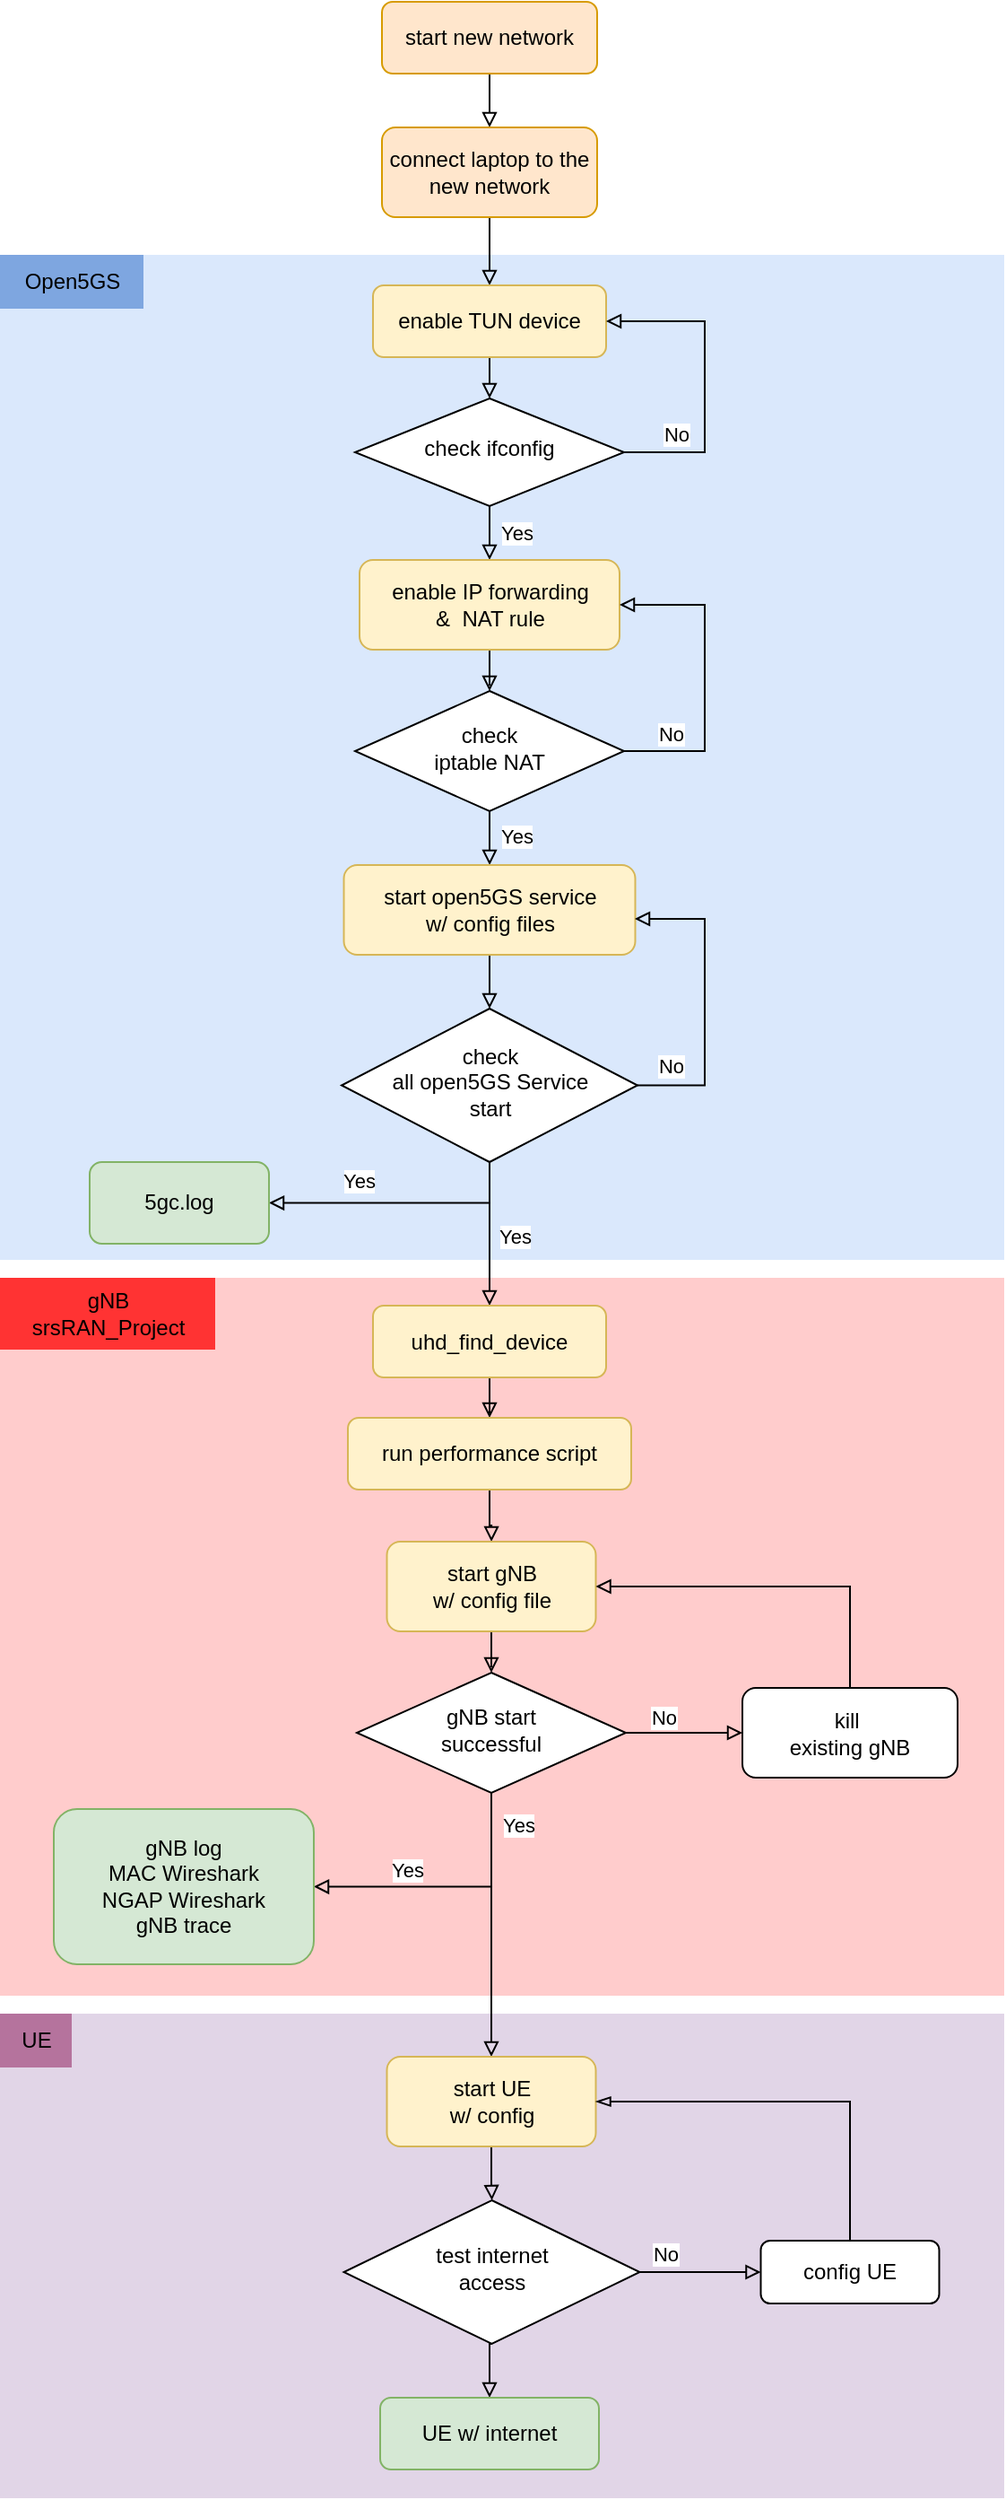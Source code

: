 <mxfile version="24.3.1" type="device">
  <diagram id="C5RBs43oDa-KdzZeNtuy" name="Page-1">
    <mxGraphModel dx="1114" dy="642" grid="1" gridSize="10" guides="1" tooltips="1" connect="1" arrows="1" fold="1" page="1" pageScale="1" pageWidth="827" pageHeight="1169" math="0" shadow="0">
      <root>
        <mxCell id="WIyWlLk6GJQsqaUBKTNV-0" />
        <mxCell id="WIyWlLk6GJQsqaUBKTNV-1" parent="WIyWlLk6GJQsqaUBKTNV-0" />
        <mxCell id="SkYOXdB6ktaihSJoesc6-59" value="" style="group" vertex="1" connectable="0" parent="WIyWlLk6GJQsqaUBKTNV-1">
          <mxGeometry y="19" width="560" height="1391" as="geometry" />
        </mxCell>
        <mxCell id="M3zcWdmuoQv2XmHBQKJG-123" value="" style="rounded=0;whiteSpace=wrap;html=1;fillColor=#e1d5e7;strokeColor=none;fillStyle=solid;" vertex="1" parent="SkYOXdB6ktaihSJoesc6-59">
          <mxGeometry y="1121" width="560" height="270" as="geometry" />
        </mxCell>
        <mxCell id="M3zcWdmuoQv2XmHBQKJG-121" value="" style="rounded=0;whiteSpace=wrap;html=1;fillColor=#FFCCCC;strokeColor=none;fillStyle=solid;" vertex="1" parent="SkYOXdB6ktaihSJoesc6-59">
          <mxGeometry y="711" width="560" height="400" as="geometry" />
        </mxCell>
        <mxCell id="M3zcWdmuoQv2XmHBQKJG-118" value="" style="rounded=0;whiteSpace=wrap;html=1;fillColor=#dae8fc;strokeColor=none;fillStyle=solid;" vertex="1" parent="SkYOXdB6ktaihSJoesc6-59">
          <mxGeometry y="141" width="560" height="560" as="geometry" />
        </mxCell>
        <mxCell id="M3zcWdmuoQv2XmHBQKJG-2" style="edgeStyle=orthogonalEdgeStyle;rounded=0;orthogonalLoop=1;jettySize=auto;html=1;exitX=0.5;exitY=1;exitDx=0;exitDy=0;endArrow=block;endFill=0;" edge="1" parent="SkYOXdB6ktaihSJoesc6-59" source="WIyWlLk6GJQsqaUBKTNV-3" target="M3zcWdmuoQv2XmHBQKJG-0">
          <mxGeometry relative="1" as="geometry" />
        </mxCell>
        <mxCell id="WIyWlLk6GJQsqaUBKTNV-3" value="start new network" style="rounded=1;whiteSpace=wrap;html=1;fontSize=12;glass=0;strokeWidth=1;shadow=0;fillColor=#ffe6cc;strokeColor=#d79b00;" parent="SkYOXdB6ktaihSJoesc6-59" vertex="1">
          <mxGeometry x="213" width="120" height="40" as="geometry" />
        </mxCell>
        <mxCell id="M3zcWdmuoQv2XmHBQKJG-28" style="edgeStyle=orthogonalEdgeStyle;rounded=0;orthogonalLoop=1;jettySize=auto;html=1;exitX=0.5;exitY=1;exitDx=0;exitDy=0;entryX=0.5;entryY=0;entryDx=0;entryDy=0;endArrow=block;endFill=0;" edge="1" parent="SkYOXdB6ktaihSJoesc6-59" source="M3zcWdmuoQv2XmHBQKJG-0" target="M3zcWdmuoQv2XmHBQKJG-4">
          <mxGeometry relative="1" as="geometry" />
        </mxCell>
        <mxCell id="M3zcWdmuoQv2XmHBQKJG-0" value="connect laptop to the new network" style="rounded=1;whiteSpace=wrap;html=1;fontSize=12;glass=0;strokeWidth=1;shadow=0;fillColor=#ffe6cc;strokeColor=#d79b00;" vertex="1" parent="SkYOXdB6ktaihSJoesc6-59">
          <mxGeometry x="213" y="70" width="120" height="50" as="geometry" />
        </mxCell>
        <mxCell id="M3zcWdmuoQv2XmHBQKJG-6" style="edgeStyle=orthogonalEdgeStyle;rounded=0;orthogonalLoop=1;jettySize=auto;html=1;exitX=0.5;exitY=1;exitDx=0;exitDy=0;entryX=0.5;entryY=0;entryDx=0;entryDy=0;endArrow=block;endFill=0;" edge="1" parent="SkYOXdB6ktaihSJoesc6-59" source="M3zcWdmuoQv2XmHBQKJG-4" target="M3zcWdmuoQv2XmHBQKJG-5">
          <mxGeometry relative="1" as="geometry" />
        </mxCell>
        <mxCell id="M3zcWdmuoQv2XmHBQKJG-4" value="enable TUN device" style="rounded=1;whiteSpace=wrap;html=1;fontSize=12;glass=0;strokeWidth=1;shadow=0;fillColor=#fff2cc;strokeColor=#d6b656;" vertex="1" parent="SkYOXdB6ktaihSJoesc6-59">
          <mxGeometry x="208" y="158" width="130" height="40" as="geometry" />
        </mxCell>
        <mxCell id="M3zcWdmuoQv2XmHBQKJG-26" style="edgeStyle=orthogonalEdgeStyle;rounded=0;orthogonalLoop=1;jettySize=auto;html=1;exitX=0.5;exitY=1;exitDx=0;exitDy=0;endArrow=block;endFill=0;" edge="1" parent="SkYOXdB6ktaihSJoesc6-59" source="M3zcWdmuoQv2XmHBQKJG-5" target="M3zcWdmuoQv2XmHBQKJG-41">
          <mxGeometry relative="1" as="geometry">
            <mxPoint x="273" y="311" as="targetPoint" />
          </mxGeometry>
        </mxCell>
        <mxCell id="M3zcWdmuoQv2XmHBQKJG-29" value="Yes" style="edgeLabel;html=1;align=center;verticalAlign=middle;resizable=0;points=[];" vertex="1" connectable="0" parent="M3zcWdmuoQv2XmHBQKJG-26">
          <mxGeometry x="-0.241" y="-1" relative="1" as="geometry">
            <mxPoint x="16" y="-4" as="offset" />
          </mxGeometry>
        </mxCell>
        <mxCell id="M3zcWdmuoQv2XmHBQKJG-36" style="edgeStyle=orthogonalEdgeStyle;rounded=0;orthogonalLoop=1;jettySize=auto;html=1;exitX=1;exitY=0.5;exitDx=0;exitDy=0;entryX=1;entryY=0.5;entryDx=0;entryDy=0;endArrow=block;endFill=0;" edge="1" parent="SkYOXdB6ktaihSJoesc6-59" source="M3zcWdmuoQv2XmHBQKJG-5" target="M3zcWdmuoQv2XmHBQKJG-4">
          <mxGeometry relative="1" as="geometry">
            <Array as="points">
              <mxPoint x="393" y="251" />
              <mxPoint x="393" y="178" />
            </Array>
          </mxGeometry>
        </mxCell>
        <mxCell id="M3zcWdmuoQv2XmHBQKJG-37" value="No" style="edgeLabel;html=1;align=center;verticalAlign=middle;resizable=0;points=[];" vertex="1" connectable="0" parent="M3zcWdmuoQv2XmHBQKJG-36">
          <mxGeometry x="-0.393" y="-2" relative="1" as="geometry">
            <mxPoint x="-18" y="-3" as="offset" />
          </mxGeometry>
        </mxCell>
        <mxCell id="M3zcWdmuoQv2XmHBQKJG-5" value="check ifconfig" style="rhombus;whiteSpace=wrap;html=1;shadow=0;fontFamily=Helvetica;fontSize=12;align=center;strokeWidth=1;spacing=6;spacingTop=-4;" vertex="1" parent="SkYOXdB6ktaihSJoesc6-59">
          <mxGeometry x="198" y="221" width="150" height="60" as="geometry" />
        </mxCell>
        <mxCell id="M3zcWdmuoQv2XmHBQKJG-64" style="edgeStyle=orthogonalEdgeStyle;rounded=0;orthogonalLoop=1;jettySize=auto;html=1;exitX=0.5;exitY=1;exitDx=0;exitDy=0;endArrow=block;endFill=0;" edge="1" parent="SkYOXdB6ktaihSJoesc6-59" source="M3zcWdmuoQv2XmHBQKJG-41" target="M3zcWdmuoQv2XmHBQKJG-52">
          <mxGeometry relative="1" as="geometry" />
        </mxCell>
        <mxCell id="M3zcWdmuoQv2XmHBQKJG-41" value="&lt;div&gt;enable IP forwarding&lt;/div&gt;&lt;div&gt;&amp;amp;&amp;nbsp; NAT rule&lt;br&gt;&lt;/div&gt;" style="rounded=1;whiteSpace=wrap;html=1;fontSize=12;glass=0;strokeWidth=1;shadow=0;fillColor=#fff2cc;strokeColor=#d6b656;" vertex="1" parent="SkYOXdB6ktaihSJoesc6-59">
          <mxGeometry x="200.5" y="311" width="145" height="50" as="geometry" />
        </mxCell>
        <mxCell id="M3zcWdmuoQv2XmHBQKJG-48" style="edgeStyle=orthogonalEdgeStyle;rounded=0;orthogonalLoop=1;jettySize=auto;html=1;exitX=0.5;exitY=1;exitDx=0;exitDy=0;endArrow=block;endFill=0;" edge="1" parent="SkYOXdB6ktaihSJoesc6-59" source="M3zcWdmuoQv2XmHBQKJG-52" target="M3zcWdmuoQv2XmHBQKJG-57">
          <mxGeometry relative="1" as="geometry">
            <mxPoint x="273" y="474" as="targetPoint" />
          </mxGeometry>
        </mxCell>
        <mxCell id="M3zcWdmuoQv2XmHBQKJG-49" value="Yes" style="edgeLabel;html=1;align=center;verticalAlign=middle;resizable=0;points=[];" vertex="1" connectable="0" parent="M3zcWdmuoQv2XmHBQKJG-48">
          <mxGeometry x="-0.241" y="-1" relative="1" as="geometry">
            <mxPoint x="16" y="2" as="offset" />
          </mxGeometry>
        </mxCell>
        <mxCell id="M3zcWdmuoQv2XmHBQKJG-53" style="edgeStyle=orthogonalEdgeStyle;rounded=0;orthogonalLoop=1;jettySize=auto;html=1;exitX=1;exitY=0.5;exitDx=0;exitDy=0;entryX=1;entryY=0.5;entryDx=0;entryDy=0;endArrow=block;endFill=0;" edge="1" parent="SkYOXdB6ktaihSJoesc6-59" source="M3zcWdmuoQv2XmHBQKJG-52" target="M3zcWdmuoQv2XmHBQKJG-41">
          <mxGeometry relative="1" as="geometry">
            <Array as="points">
              <mxPoint x="393" y="418" />
              <mxPoint x="393" y="336" />
            </Array>
          </mxGeometry>
        </mxCell>
        <mxCell id="M3zcWdmuoQv2XmHBQKJG-55" value="No" style="edgeLabel;html=1;align=center;verticalAlign=middle;resizable=0;points=[];" vertex="1" connectable="0" parent="M3zcWdmuoQv2XmHBQKJG-53">
          <mxGeometry x="-0.683" y="3" relative="1" as="geometry">
            <mxPoint x="-2" y="-7" as="offset" />
          </mxGeometry>
        </mxCell>
        <mxCell id="M3zcWdmuoQv2XmHBQKJG-52" value="&lt;div&gt;check &lt;br&gt;&lt;/div&gt;&lt;div&gt;iptable NAT&lt;br&gt;&lt;/div&gt;" style="rhombus;whiteSpace=wrap;html=1;shadow=0;fontFamily=Helvetica;fontSize=12;align=center;strokeWidth=1;spacing=6;spacingTop=-4;" vertex="1" parent="SkYOXdB6ktaihSJoesc6-59">
          <mxGeometry x="198" y="384" width="150" height="67" as="geometry" />
        </mxCell>
        <mxCell id="M3zcWdmuoQv2XmHBQKJG-66" style="edgeStyle=orthogonalEdgeStyle;rounded=0;orthogonalLoop=1;jettySize=auto;html=1;exitX=0.5;exitY=1;exitDx=0;exitDy=0;endArrow=block;endFill=0;" edge="1" parent="SkYOXdB6ktaihSJoesc6-59" source="M3zcWdmuoQv2XmHBQKJG-57" target="M3zcWdmuoQv2XmHBQKJG-65">
          <mxGeometry relative="1" as="geometry" />
        </mxCell>
        <mxCell id="M3zcWdmuoQv2XmHBQKJG-57" value="&lt;div&gt;start open5GS service&lt;/div&gt;&lt;div&gt;w/ config files&lt;br&gt;&lt;/div&gt;" style="rounded=1;whiteSpace=wrap;html=1;fontSize=12;glass=0;strokeWidth=1;shadow=0;fillColor=#fff2cc;strokeColor=#d6b656;" vertex="1" parent="SkYOXdB6ktaihSJoesc6-59">
          <mxGeometry x="191.75" y="481" width="162.5" height="50" as="geometry" />
        </mxCell>
        <mxCell id="M3zcWdmuoQv2XmHBQKJG-67" style="edgeStyle=orthogonalEdgeStyle;rounded=0;orthogonalLoop=1;jettySize=auto;html=1;exitX=1;exitY=0.5;exitDx=0;exitDy=0;endArrow=block;endFill=0;" edge="1" parent="SkYOXdB6ktaihSJoesc6-59" source="M3zcWdmuoQv2XmHBQKJG-65">
          <mxGeometry relative="1" as="geometry">
            <mxPoint x="354" y="511" as="targetPoint" />
            <Array as="points">
              <mxPoint x="393" y="604" />
              <mxPoint x="393" y="511" />
            </Array>
          </mxGeometry>
        </mxCell>
        <mxCell id="M3zcWdmuoQv2XmHBQKJG-78" style="edgeStyle=orthogonalEdgeStyle;rounded=0;orthogonalLoop=1;jettySize=auto;html=1;exitX=0.5;exitY=1;exitDx=0;exitDy=0;entryX=0.5;entryY=0;entryDx=0;entryDy=0;endArrow=block;endFill=0;" edge="1" parent="SkYOXdB6ktaihSJoesc6-59" source="M3zcWdmuoQv2XmHBQKJG-65" target="M3zcWdmuoQv2XmHBQKJG-72">
          <mxGeometry relative="1" as="geometry">
            <mxPoint x="273" y="700.5" as="targetPoint" />
          </mxGeometry>
        </mxCell>
        <mxCell id="M3zcWdmuoQv2XmHBQKJG-92" value="Yes" style="edgeLabel;html=1;align=center;verticalAlign=middle;resizable=0;points=[];" vertex="1" connectable="0" parent="M3zcWdmuoQv2XmHBQKJG-78">
          <mxGeometry x="0.188" relative="1" as="geometry">
            <mxPoint x="14" y="-6" as="offset" />
          </mxGeometry>
        </mxCell>
        <mxCell id="M3zcWdmuoQv2XmHBQKJG-96" style="edgeStyle=orthogonalEdgeStyle;rounded=0;orthogonalLoop=1;jettySize=auto;html=1;exitX=0.5;exitY=1;exitDx=0;exitDy=0;entryX=1;entryY=0.5;entryDx=0;entryDy=0;endArrow=block;endFill=0;" edge="1" parent="SkYOXdB6ktaihSJoesc6-59" source="M3zcWdmuoQv2XmHBQKJG-65" target="M3zcWdmuoQv2XmHBQKJG-94">
          <mxGeometry relative="1" as="geometry">
            <Array as="points">
              <mxPoint x="273" y="669" />
            </Array>
          </mxGeometry>
        </mxCell>
        <mxCell id="M3zcWdmuoQv2XmHBQKJG-97" value="Yes" style="edgeLabel;html=1;align=center;verticalAlign=middle;resizable=0;points=[];" vertex="1" connectable="0" parent="M3zcWdmuoQv2XmHBQKJG-96">
          <mxGeometry x="-0.12" y="-2" relative="1" as="geometry">
            <mxPoint x="-32" y="-11" as="offset" />
          </mxGeometry>
        </mxCell>
        <mxCell id="M3zcWdmuoQv2XmHBQKJG-65" value="&lt;div&gt;check&lt;/div&gt;&lt;div&gt;all open5GS Service &lt;br&gt;&lt;/div&gt;&lt;div&gt;start&lt;br&gt;&lt;/div&gt;" style="rhombus;whiteSpace=wrap;html=1;shadow=0;fontFamily=Helvetica;fontSize=12;align=center;strokeWidth=1;spacing=6;spacingTop=-4;" vertex="1" parent="SkYOXdB6ktaihSJoesc6-59">
          <mxGeometry x="190.5" y="561" width="165" height="85.5" as="geometry" />
        </mxCell>
        <mxCell id="M3zcWdmuoQv2XmHBQKJG-68" value="No" style="edgeLabel;html=1;align=center;verticalAlign=middle;resizable=0;points=[];" vertex="1" connectable="0" parent="SkYOXdB6ktaihSJoesc6-59">
          <mxGeometry x="374.167" y="593.0" as="geometry" />
        </mxCell>
        <mxCell id="M3zcWdmuoQv2XmHBQKJG-71" style="edgeStyle=orthogonalEdgeStyle;rounded=0;orthogonalLoop=1;jettySize=auto;html=1;exitX=0.5;exitY=1;exitDx=0;exitDy=0;endArrow=block;endFill=0;" edge="1" parent="SkYOXdB6ktaihSJoesc6-59" source="M3zcWdmuoQv2XmHBQKJG-72" target="M3zcWdmuoQv2XmHBQKJG-79">
          <mxGeometry relative="1" as="geometry">
            <mxPoint x="273" y="789.5" as="targetPoint" />
          </mxGeometry>
        </mxCell>
        <mxCell id="M3zcWdmuoQv2XmHBQKJG-72" value="uhd_find_device" style="rounded=1;whiteSpace=wrap;html=1;fontSize=12;glass=0;strokeWidth=1;shadow=0;fillColor=#fff2cc;strokeColor=#d6b656;" vertex="1" parent="SkYOXdB6ktaihSJoesc6-59">
          <mxGeometry x="208" y="726.5" width="130" height="40" as="geometry" />
        </mxCell>
        <mxCell id="M3zcWdmuoQv2XmHBQKJG-99" style="edgeStyle=orthogonalEdgeStyle;rounded=0;orthogonalLoop=1;jettySize=auto;html=1;exitX=0.5;exitY=1;exitDx=0;exitDy=0;endArrow=block;endFill=0;" edge="1" parent="SkYOXdB6ktaihSJoesc6-59" source="M3zcWdmuoQv2XmHBQKJG-79" target="M3zcWdmuoQv2XmHBQKJG-82">
          <mxGeometry relative="1" as="geometry" />
        </mxCell>
        <mxCell id="M3zcWdmuoQv2XmHBQKJG-79" value="run performance script" style="rounded=1;whiteSpace=wrap;html=1;fontSize=12;glass=0;strokeWidth=1;shadow=0;fillColor=#fff2cc;strokeColor=#d6b656;" vertex="1" parent="SkYOXdB6ktaihSJoesc6-59">
          <mxGeometry x="194" y="789" width="158" height="40" as="geometry" />
        </mxCell>
        <mxCell id="M3zcWdmuoQv2XmHBQKJG-81" style="edgeStyle=orthogonalEdgeStyle;rounded=0;orthogonalLoop=1;jettySize=auto;html=1;exitX=0.5;exitY=1;exitDx=0;exitDy=0;endArrow=block;endFill=0;" edge="1" parent="SkYOXdB6ktaihSJoesc6-59" source="M3zcWdmuoQv2XmHBQKJG-82" target="M3zcWdmuoQv2XmHBQKJG-87">
          <mxGeometry relative="1" as="geometry" />
        </mxCell>
        <mxCell id="M3zcWdmuoQv2XmHBQKJG-82" value="&lt;div&gt;start gNB&lt;/div&gt;&lt;div&gt;w/ config file&lt;br&gt;&lt;/div&gt;" style="rounded=1;whiteSpace=wrap;html=1;fontSize=12;glass=0;strokeWidth=1;shadow=0;fillColor=#fff2cc;strokeColor=#d6b656;" vertex="1" parent="SkYOXdB6ktaihSJoesc6-59">
          <mxGeometry x="215.75" y="858" width="116.5" height="50" as="geometry" />
        </mxCell>
        <mxCell id="M3zcWdmuoQv2XmHBQKJG-83" style="edgeStyle=orthogonalEdgeStyle;rounded=0;orthogonalLoop=1;jettySize=auto;html=1;exitX=0.5;exitY=1;exitDx=0;exitDy=0;endArrow=block;endFill=0;entryX=0.5;entryY=0;entryDx=0;entryDy=0;" edge="1" parent="SkYOXdB6ktaihSJoesc6-59" source="M3zcWdmuoQv2XmHBQKJG-87" target="M3zcWdmuoQv2XmHBQKJG-105">
          <mxGeometry relative="1" as="geometry">
            <mxPoint x="273.053" y="1107" as="targetPoint" />
          </mxGeometry>
        </mxCell>
        <mxCell id="M3zcWdmuoQv2XmHBQKJG-89" style="edgeStyle=orthogonalEdgeStyle;rounded=0;orthogonalLoop=1;jettySize=auto;html=1;exitX=1;exitY=0.5;exitDx=0;exitDy=0;endArrow=block;endFill=0;" edge="1" parent="SkYOXdB6ktaihSJoesc6-59" source="M3zcWdmuoQv2XmHBQKJG-87" target="M3zcWdmuoQv2XmHBQKJG-88">
          <mxGeometry relative="1" as="geometry" />
        </mxCell>
        <mxCell id="M3zcWdmuoQv2XmHBQKJG-90" value="No" style="edgeLabel;html=1;align=center;verticalAlign=middle;resizable=0;points=[];" vertex="1" connectable="0" parent="M3zcWdmuoQv2XmHBQKJG-89">
          <mxGeometry x="-0.031" y="-4" relative="1" as="geometry">
            <mxPoint x="-11" y="-13" as="offset" />
          </mxGeometry>
        </mxCell>
        <mxCell id="M3zcWdmuoQv2XmHBQKJG-101" style="edgeStyle=orthogonalEdgeStyle;rounded=0;orthogonalLoop=1;jettySize=auto;html=1;exitX=0.5;exitY=1;exitDx=0;exitDy=0;entryX=1;entryY=0.5;entryDx=0;entryDy=0;endArrow=block;endFill=0;" edge="1" parent="SkYOXdB6ktaihSJoesc6-59" source="M3zcWdmuoQv2XmHBQKJG-87" target="M3zcWdmuoQv2XmHBQKJG-100">
          <mxGeometry relative="1" as="geometry" />
        </mxCell>
        <mxCell id="M3zcWdmuoQv2XmHBQKJG-103" value="Yes" style="edgeLabel;html=1;align=center;verticalAlign=middle;resizable=0;points=[];" vertex="1" connectable="0" parent="M3zcWdmuoQv2XmHBQKJG-101">
          <mxGeometry x="-0.557" y="1" relative="1" as="geometry">
            <mxPoint x="14" y="-16" as="offset" />
          </mxGeometry>
        </mxCell>
        <mxCell id="M3zcWdmuoQv2XmHBQKJG-104" value="Yes" style="edgeLabel;html=1;align=center;verticalAlign=middle;resizable=0;points=[];" vertex="1" connectable="0" parent="M3zcWdmuoQv2XmHBQKJG-101">
          <mxGeometry x="0.112" y="3" relative="1" as="geometry">
            <mxPoint x="-16" y="-13" as="offset" />
          </mxGeometry>
        </mxCell>
        <mxCell id="M3zcWdmuoQv2XmHBQKJG-87" value="&lt;div&gt;gNB start&lt;/div&gt;&lt;div&gt;successful&lt;br&gt;&lt;/div&gt;" style="rhombus;whiteSpace=wrap;html=1;shadow=0;fontFamily=Helvetica;fontSize=12;align=center;strokeWidth=1;spacing=6;spacingTop=-4;" vertex="1" parent="SkYOXdB6ktaihSJoesc6-59">
          <mxGeometry x="199" y="931" width="150" height="67" as="geometry" />
        </mxCell>
        <mxCell id="M3zcWdmuoQv2XmHBQKJG-91" style="edgeStyle=orthogonalEdgeStyle;rounded=0;orthogonalLoop=1;jettySize=auto;html=1;exitX=0.5;exitY=0;exitDx=0;exitDy=0;entryX=1;entryY=0.5;entryDx=0;entryDy=0;endArrow=block;endFill=0;" edge="1" parent="SkYOXdB6ktaihSJoesc6-59" source="M3zcWdmuoQv2XmHBQKJG-88" target="M3zcWdmuoQv2XmHBQKJG-82">
          <mxGeometry relative="1" as="geometry" />
        </mxCell>
        <mxCell id="M3zcWdmuoQv2XmHBQKJG-88" value="&lt;div&gt;kill&amp;nbsp;&lt;/div&gt;&lt;div&gt;existing gNB&lt;/div&gt;" style="rounded=1;whiteSpace=wrap;html=1;" vertex="1" parent="SkYOXdB6ktaihSJoesc6-59">
          <mxGeometry x="414" y="939.5" width="120" height="50" as="geometry" />
        </mxCell>
        <mxCell id="M3zcWdmuoQv2XmHBQKJG-94" value="5gc.log" style="rounded=1;whiteSpace=wrap;html=1;fillColor=#d5e8d4;strokeColor=#82b366;" vertex="1" parent="SkYOXdB6ktaihSJoesc6-59">
          <mxGeometry x="50" y="646.5" width="100" height="45.5" as="geometry" />
        </mxCell>
        <mxCell id="M3zcWdmuoQv2XmHBQKJG-100" value="&lt;div&gt;gNB log&lt;/div&gt;&lt;div&gt;MAC Wireshark&lt;/div&gt;&lt;div&gt;NGAP Wireshark&lt;/div&gt;&lt;div&gt;gNB trace&lt;br&gt;&lt;/div&gt;" style="rounded=1;whiteSpace=wrap;html=1;fillColor=#d5e8d4;strokeColor=#82b366;" vertex="1" parent="SkYOXdB6ktaihSJoesc6-59">
          <mxGeometry x="30" y="1007" width="145" height="86.5" as="geometry" />
        </mxCell>
        <mxCell id="M3zcWdmuoQv2XmHBQKJG-108" style="edgeStyle=orthogonalEdgeStyle;rounded=0;orthogonalLoop=1;jettySize=auto;html=1;exitX=0.5;exitY=1;exitDx=0;exitDy=0;endArrow=block;endFill=0;" edge="1" parent="SkYOXdB6ktaihSJoesc6-59" source="M3zcWdmuoQv2XmHBQKJG-105" target="M3zcWdmuoQv2XmHBQKJG-107">
          <mxGeometry relative="1" as="geometry" />
        </mxCell>
        <mxCell id="M3zcWdmuoQv2XmHBQKJG-105" value="&lt;div&gt;start UE&lt;/div&gt;&lt;div&gt;w/ config&lt;br&gt;&lt;/div&gt;" style="rounded=1;whiteSpace=wrap;html=1;fontSize=12;glass=0;strokeWidth=1;shadow=0;fillColor=#fff2cc;strokeColor=#d6b656;" vertex="1" parent="SkYOXdB6ktaihSJoesc6-59">
          <mxGeometry x="215.75" y="1145" width="116.5" height="50" as="geometry" />
        </mxCell>
        <mxCell id="M3zcWdmuoQv2XmHBQKJG-112" style="edgeStyle=orthogonalEdgeStyle;rounded=0;orthogonalLoop=1;jettySize=auto;html=1;exitX=1;exitY=0.5;exitDx=0;exitDy=0;entryX=0;entryY=0.5;entryDx=0;entryDy=0;endArrow=block;endFill=0;" edge="1" parent="SkYOXdB6ktaihSJoesc6-59" source="M3zcWdmuoQv2XmHBQKJG-107" target="M3zcWdmuoQv2XmHBQKJG-111">
          <mxGeometry relative="1" as="geometry" />
        </mxCell>
        <mxCell id="M3zcWdmuoQv2XmHBQKJG-113" value="No" style="edgeLabel;html=1;align=center;verticalAlign=middle;resizable=0;points=[];" vertex="1" connectable="0" parent="M3zcWdmuoQv2XmHBQKJG-112">
          <mxGeometry x="0.282" y="2" relative="1" as="geometry">
            <mxPoint x="-30" y="-8" as="offset" />
          </mxGeometry>
        </mxCell>
        <mxCell id="M3zcWdmuoQv2XmHBQKJG-116" style="edgeStyle=orthogonalEdgeStyle;rounded=0;orthogonalLoop=1;jettySize=auto;html=1;exitX=0.5;exitY=1;exitDx=0;exitDy=0;entryX=0.5;entryY=0;entryDx=0;entryDy=0;endArrow=block;endFill=0;" edge="1" parent="SkYOXdB6ktaihSJoesc6-59" source="M3zcWdmuoQv2XmHBQKJG-107" target="M3zcWdmuoQv2XmHBQKJG-115">
          <mxGeometry relative="1" as="geometry" />
        </mxCell>
        <mxCell id="M3zcWdmuoQv2XmHBQKJG-107" value="&lt;div&gt;test internet&lt;/div&gt;&lt;div&gt;access&lt;br&gt;&lt;/div&gt;" style="rhombus;whiteSpace=wrap;html=1;shadow=0;fontFamily=Helvetica;fontSize=12;align=center;strokeWidth=1;spacing=6;spacingTop=-4;" vertex="1" parent="SkYOXdB6ktaihSJoesc6-59">
          <mxGeometry x="191.75" y="1225" width="165" height="80" as="geometry" />
        </mxCell>
        <mxCell id="M3zcWdmuoQv2XmHBQKJG-114" style="edgeStyle=orthogonalEdgeStyle;rounded=0;orthogonalLoop=1;jettySize=auto;html=1;exitX=0.5;exitY=0;exitDx=0;exitDy=0;entryX=1;entryY=0.5;entryDx=0;entryDy=0;endArrow=blockThin;endFill=0;" edge="1" parent="SkYOXdB6ktaihSJoesc6-59" source="M3zcWdmuoQv2XmHBQKJG-111" target="M3zcWdmuoQv2XmHBQKJG-105">
          <mxGeometry relative="1" as="geometry" />
        </mxCell>
        <mxCell id="M3zcWdmuoQv2XmHBQKJG-111" value="config UE" style="rounded=1;whiteSpace=wrap;html=1;" vertex="1" parent="SkYOXdB6ktaihSJoesc6-59">
          <mxGeometry x="424.25" y="1247.5" width="99.5" height="35" as="geometry" />
        </mxCell>
        <mxCell id="M3zcWdmuoQv2XmHBQKJG-115" value="UE w/ internet" style="rounded=1;whiteSpace=wrap;html=1;fillColor=#d5e8d4;strokeColor=#82b366;" vertex="1" parent="SkYOXdB6ktaihSJoesc6-59">
          <mxGeometry x="212" y="1335" width="122" height="40" as="geometry" />
        </mxCell>
        <mxCell id="M3zcWdmuoQv2XmHBQKJG-120" value="Open5GS" style="text;html=1;align=center;verticalAlign=middle;resizable=0;points=[];autosize=1;strokeColor=none;fillColor=#7EA6E0;" vertex="1" parent="SkYOXdB6ktaihSJoesc6-59">
          <mxGeometry y="141" width="80" height="30" as="geometry" />
        </mxCell>
        <mxCell id="M3zcWdmuoQv2XmHBQKJG-122" value="&lt;div&gt;gNB&lt;/div&gt;&lt;div&gt;srsRAN_Project&lt;br&gt;&lt;/div&gt;" style="text;html=1;align=center;verticalAlign=middle;resizable=0;points=[];autosize=1;strokeColor=none;fillColor=#FF3333;" vertex="1" parent="SkYOXdB6ktaihSJoesc6-59">
          <mxGeometry y="711" width="120" height="40" as="geometry" />
        </mxCell>
        <mxCell id="M3zcWdmuoQv2XmHBQKJG-124" value="UE" style="text;html=1;align=center;verticalAlign=middle;resizable=0;points=[];autosize=1;strokeColor=none;fillColor=#B5739D;" vertex="1" parent="SkYOXdB6ktaihSJoesc6-59">
          <mxGeometry y="1121" width="40" height="30" as="geometry" />
        </mxCell>
      </root>
    </mxGraphModel>
  </diagram>
</mxfile>
